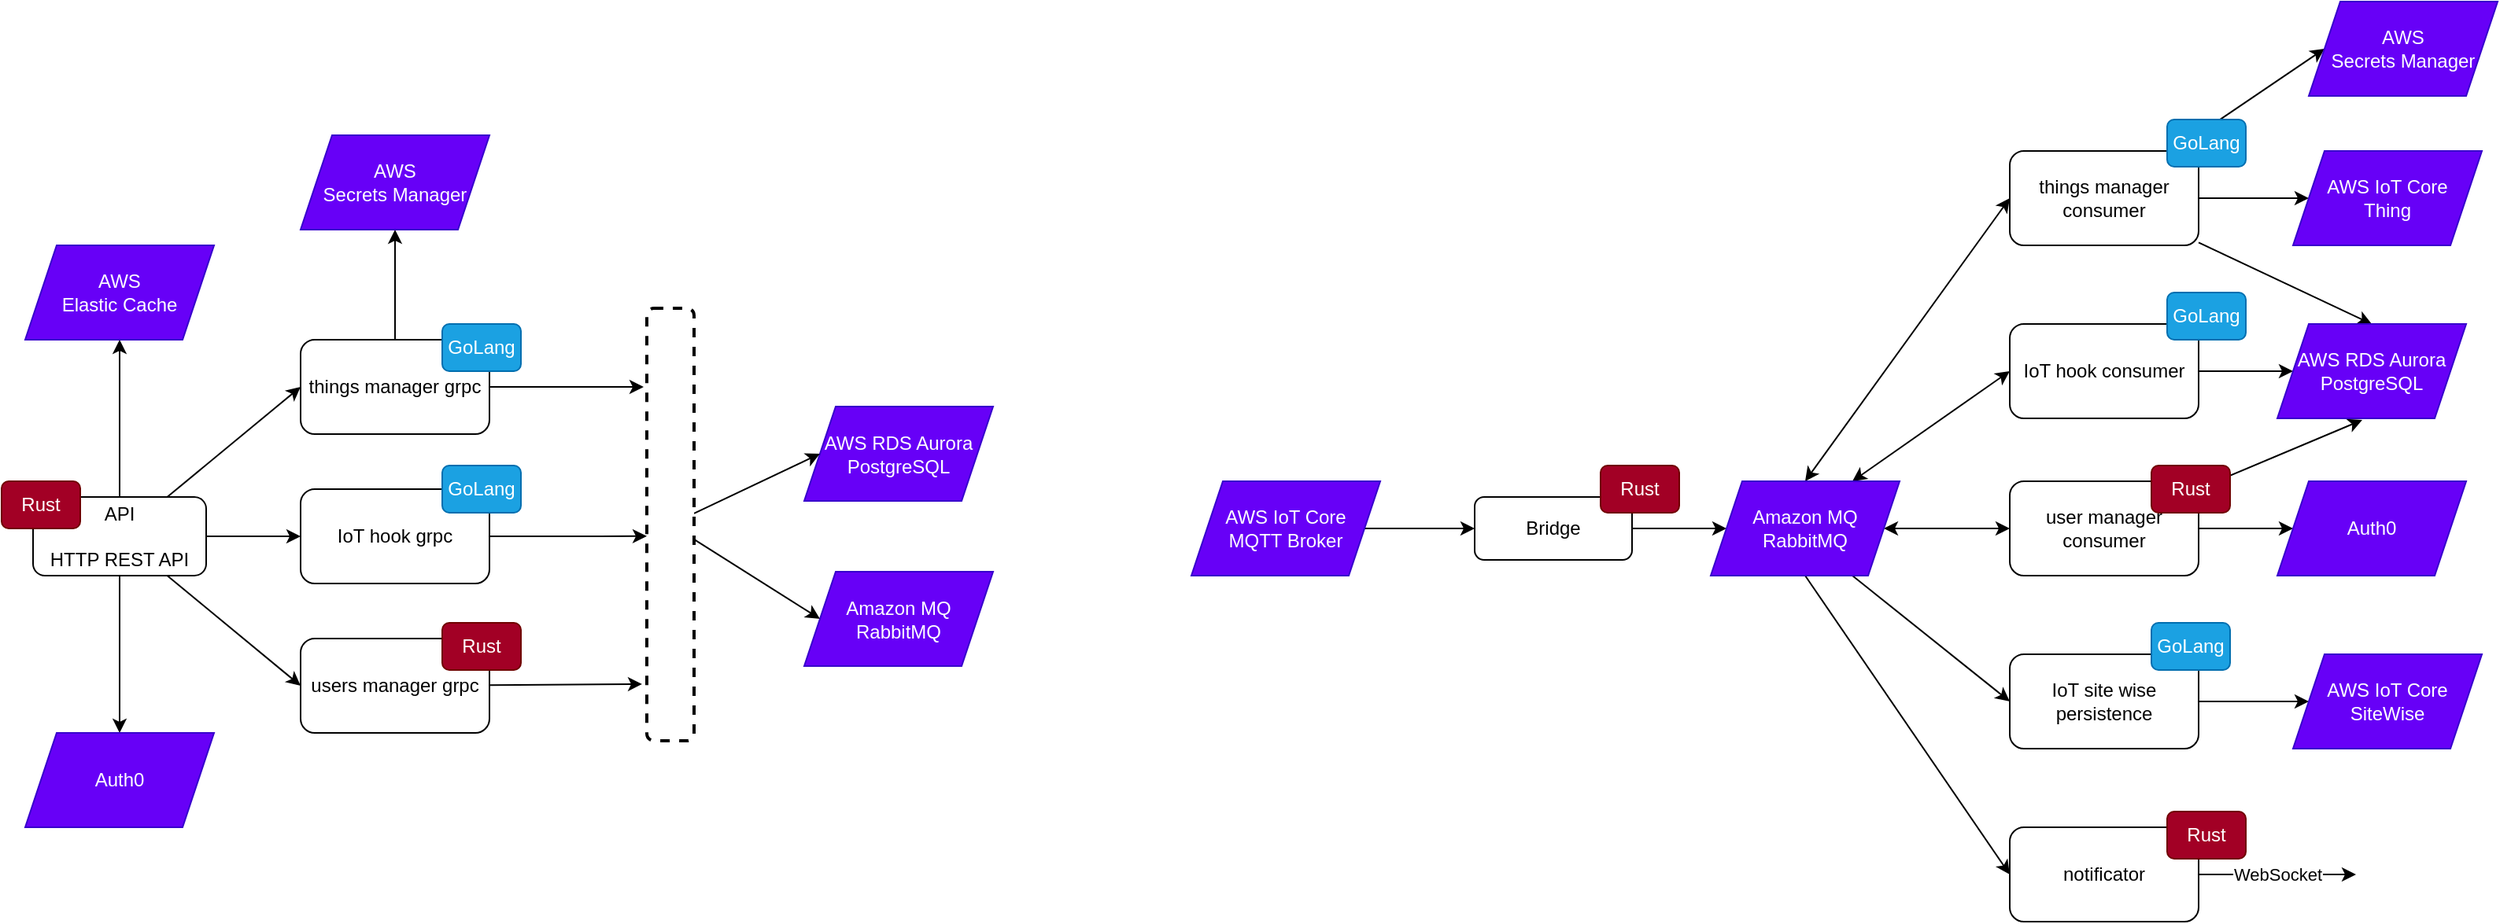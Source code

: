 <mxfile>
    <diagram id="7XnDflL5jBeqPy--ubXq" name="v1">
        <mxGraphModel dx="2580" dy="771" grid="1" gridSize="10" guides="1" tooltips="1" connect="1" arrows="1" fold="1" page="1" pageScale="1" pageWidth="850" pageHeight="1100" math="0" shadow="0">
            <root>
                <mxCell id="0"/>
                <mxCell id="1" parent="0"/>
                <mxCell id="9" style="edgeStyle=none;html=1;entryX=0;entryY=0.5;entryDx=0;entryDy=0;" parent="1" source="2" target="8" edge="1">
                    <mxGeometry relative="1" as="geometry"/>
                </mxCell>
                <mxCell id="11" style="edgeStyle=none;html=1;entryX=0;entryY=0.5;entryDx=0;entryDy=0;" parent="1" source="2" target="10" edge="1">
                    <mxGeometry relative="1" as="geometry"/>
                </mxCell>
                <mxCell id="13" style="edgeStyle=none;html=1;entryX=0;entryY=0.5;entryDx=0;entryDy=0;" parent="1" source="2" target="12" edge="1">
                    <mxGeometry relative="1" as="geometry"/>
                </mxCell>
                <mxCell id="65" style="edgeStyle=none;html=1;entryX=0.5;entryY=0;entryDx=0;entryDy=0;" parent="1" source="2" target="64" edge="1">
                    <mxGeometry relative="1" as="geometry"/>
                </mxCell>
                <mxCell id="67" style="edgeStyle=none;html=1;entryX=0.5;entryY=1;entryDx=0;entryDy=0;" parent="1" source="2" target="66" edge="1">
                    <mxGeometry relative="1" as="geometry"/>
                </mxCell>
                <mxCell id="2" value="API&lt;br&gt;&lt;br&gt;HTTP REST API" style="rounded=1;whiteSpace=wrap;html=1;" parent="1" vertex="1">
                    <mxGeometry x="-720" y="695" width="110" height="50" as="geometry"/>
                </mxCell>
                <mxCell id="7" style="edgeStyle=none;html=1;entryX=0;entryY=0.5;entryDx=0;entryDy=0;" parent="1" source="3" target="44" edge="1">
                    <mxGeometry relative="1" as="geometry">
                        <mxPoint x="356" y="715" as="targetPoint"/>
                    </mxGeometry>
                </mxCell>
                <mxCell id="3" value="Bridge" style="rounded=1;whiteSpace=wrap;html=1;" parent="1" vertex="1">
                    <mxGeometry x="196" y="695" width="100" height="40" as="geometry"/>
                </mxCell>
                <mxCell id="5" style="edgeStyle=none;html=1;entryX=0;entryY=0.5;entryDx=0;entryDy=0;exitX=1;exitY=0.5;exitDx=0;exitDy=0;" parent="1" source="35" target="3" edge="1">
                    <mxGeometry relative="1" as="geometry">
                        <mxPoint x="126" y="715" as="sourcePoint"/>
                    </mxGeometry>
                </mxCell>
                <mxCell id="15" style="edgeStyle=none;html=1;entryX=0;entryY=0.5;entryDx=0;entryDy=0;exitX=0.5;exitY=0;exitDx=0;exitDy=0;startArrow=classic;startFill=1;" parent="1" source="44" target="14" edge="1">
                    <mxGeometry relative="1" as="geometry">
                        <mxPoint x="422.905" y="695" as="sourcePoint"/>
                    </mxGeometry>
                </mxCell>
                <mxCell id="17" style="edgeStyle=none;html=1;entryX=0;entryY=0.5;entryDx=0;entryDy=0;exitX=0.75;exitY=0;exitDx=0;exitDy=0;startArrow=classic;startFill=1;" parent="1" source="44" target="16" edge="1">
                    <mxGeometry relative="1" as="geometry">
                        <mxPoint x="436" y="695" as="sourcePoint"/>
                    </mxGeometry>
                </mxCell>
                <mxCell id="19" style="edgeStyle=none;html=1;entryX=0;entryY=0.5;entryDx=0;entryDy=0;exitX=0.75;exitY=1;exitDx=0;exitDy=0;startArrow=none;startFill=0;" parent="1" source="44" target="18" edge="1">
                    <mxGeometry relative="1" as="geometry">
                        <mxPoint x="433.727" y="735" as="sourcePoint"/>
                    </mxGeometry>
                </mxCell>
                <mxCell id="21" style="edgeStyle=none;html=1;entryX=0;entryY=0.5;entryDx=0;entryDy=0;exitX=0.5;exitY=1;exitDx=0;exitDy=0;" parent="1" source="44" target="20" edge="1">
                    <mxGeometry relative="1" as="geometry">
                        <mxPoint x="536" y="885" as="targetPoint"/>
                        <mxPoint x="422.364" y="735" as="sourcePoint"/>
                    </mxGeometry>
                </mxCell>
                <mxCell id="24" style="edgeStyle=none;html=1;entryX=0;entryY=0.5;entryDx=0;entryDy=0;exitX=1;exitY=0.5;exitDx=0;exitDy=0;startArrow=classic;startFill=1;" parent="1" source="44" target="23" edge="1">
                    <mxGeometry relative="1" as="geometry">
                        <mxPoint x="466" y="715" as="sourcePoint"/>
                    </mxGeometry>
                </mxCell>
                <mxCell id="50" style="edgeStyle=none;html=1;entryX=-0.067;entryY=0.182;entryDx=0;entryDy=0;entryPerimeter=0;startArrow=none;startFill=0;" parent="1" source="8" target="49" edge="1">
                    <mxGeometry relative="1" as="geometry"/>
                </mxCell>
                <mxCell id="69" style="edgeStyle=none;html=1;" parent="1" source="8" target="68" edge="1">
                    <mxGeometry relative="1" as="geometry"/>
                </mxCell>
                <mxCell id="8" value="things manager grpc" style="rounded=1;whiteSpace=wrap;html=1;" parent="1" vertex="1">
                    <mxGeometry x="-550" y="595" width="120" height="60" as="geometry"/>
                </mxCell>
                <mxCell id="51" style="edgeStyle=none;html=1;entryX=0;entryY=0.527;entryDx=0;entryDy=0;entryPerimeter=0;startArrow=none;startFill=0;" parent="1" source="10" target="49" edge="1">
                    <mxGeometry relative="1" as="geometry"/>
                </mxCell>
                <mxCell id="10" value="IoT hook grpc" style="rounded=1;whiteSpace=wrap;html=1;" parent="1" vertex="1">
                    <mxGeometry x="-550" y="690" width="120" height="60" as="geometry"/>
                </mxCell>
                <mxCell id="52" style="edgeStyle=none;html=1;entryX=-0.1;entryY=0.869;entryDx=0;entryDy=0;entryPerimeter=0;startArrow=none;startFill=0;" parent="1" source="12" target="49" edge="1">
                    <mxGeometry relative="1" as="geometry"/>
                </mxCell>
                <mxCell id="12" value="users manager grpc" style="rounded=1;whiteSpace=wrap;html=1;" parent="1" vertex="1">
                    <mxGeometry x="-550" y="785" width="120" height="60" as="geometry"/>
                </mxCell>
                <mxCell id="40" style="edgeStyle=none;html=1;entryX=0;entryY=0.5;entryDx=0;entryDy=0;" parent="1" source="14" target="38" edge="1">
                    <mxGeometry relative="1" as="geometry"/>
                </mxCell>
                <mxCell id="58" style="edgeStyle=none;html=1;entryX=0.5;entryY=0;entryDx=0;entryDy=0;startArrow=none;startFill=0;" parent="1" source="14" target="55" edge="1">
                    <mxGeometry relative="1" as="geometry"/>
                </mxCell>
                <mxCell id="72" style="edgeStyle=none;html=1;entryX=0;entryY=0.5;entryDx=0;entryDy=0;" parent="1" source="14" target="71" edge="1">
                    <mxGeometry relative="1" as="geometry"/>
                </mxCell>
                <mxCell id="14" value="things manager consumer" style="rounded=1;whiteSpace=wrap;html=1;" parent="1" vertex="1">
                    <mxGeometry x="536" y="475" width="120" height="60" as="geometry"/>
                </mxCell>
                <mxCell id="57" style="edgeStyle=none;html=1;entryX=0;entryY=0.5;entryDx=0;entryDy=0;startArrow=none;startFill=0;" parent="1" source="16" target="55" edge="1">
                    <mxGeometry relative="1" as="geometry"/>
                </mxCell>
                <mxCell id="16" value="IoT hook consumer" style="rounded=1;whiteSpace=wrap;html=1;" parent="1" vertex="1">
                    <mxGeometry x="536" y="585" width="120" height="60" as="geometry"/>
                </mxCell>
                <mxCell id="60" style="edgeStyle=none;html=1;entryX=0;entryY=0.5;entryDx=0;entryDy=0;startArrow=none;startFill=0;" parent="1" source="18" target="36" edge="1">
                    <mxGeometry relative="1" as="geometry"/>
                </mxCell>
                <mxCell id="18" value="&lt;span style=&quot;font-family: &amp;#34;helvetica&amp;#34;&quot;&gt;IoT site wise persistence&lt;/span&gt;" style="rounded=1;whiteSpace=wrap;html=1;" parent="1" vertex="1">
                    <mxGeometry x="536" y="795" width="120" height="60" as="geometry"/>
                </mxCell>
                <mxCell id="22" value="WebSocket" style="edgeStyle=none;html=1;exitX=1;exitY=0.5;exitDx=0;exitDy=0;" parent="1" source="20" edge="1">
                    <mxGeometry relative="1" as="geometry">
                        <mxPoint x="756" y="935" as="targetPoint"/>
                        <mxPoint x="656" y="885" as="sourcePoint"/>
                    </mxGeometry>
                </mxCell>
                <mxCell id="20" value="notificator" style="rounded=1;whiteSpace=wrap;html=1;" parent="1" vertex="1">
                    <mxGeometry x="536" y="905" width="120" height="60" as="geometry"/>
                </mxCell>
                <mxCell id="61" style="edgeStyle=none;html=1;entryX=0.45;entryY=1.017;entryDx=0;entryDy=0;entryPerimeter=0;startArrow=none;startFill=0;" parent="1" source="23" target="55" edge="1">
                    <mxGeometry relative="1" as="geometry"/>
                </mxCell>
                <mxCell id="63" style="edgeStyle=none;html=1;entryX=0;entryY=0.5;entryDx=0;entryDy=0;" parent="1" source="23" target="62" edge="1">
                    <mxGeometry relative="1" as="geometry"/>
                </mxCell>
                <mxCell id="23" value="&lt;span&gt;user manager consumer&lt;/span&gt;" style="rounded=1;whiteSpace=wrap;html=1;" parent="1" vertex="1">
                    <mxGeometry x="536" y="685" width="120" height="60" as="geometry"/>
                </mxCell>
                <mxCell id="25" value="GoLang" style="rounded=1;whiteSpace=wrap;html=1;fillColor=#1ba1e2;fontColor=#ffffff;strokeColor=#006EAF;" parent="1" vertex="1">
                    <mxGeometry x="-460" y="585" width="50" height="30" as="geometry"/>
                </mxCell>
                <mxCell id="26" value="GoLang" style="rounded=1;whiteSpace=wrap;html=1;fillColor=#1ba1e2;fontColor=#ffffff;strokeColor=#006EAF;" parent="1" vertex="1">
                    <mxGeometry x="-460" y="675" width="50" height="30" as="geometry"/>
                </mxCell>
                <mxCell id="27" value="Rust" style="rounded=1;whiteSpace=wrap;html=1;fillColor=#a20025;fontColor=#ffffff;strokeColor=#6F0000;" parent="1" vertex="1">
                    <mxGeometry x="-460" y="775" width="50" height="30" as="geometry"/>
                </mxCell>
                <mxCell id="28" value="Rust" style="rounded=1;whiteSpace=wrap;html=1;fillColor=#a20025;fontColor=#ffffff;strokeColor=#6F0000;" parent="1" vertex="1">
                    <mxGeometry x="-740" y="685" width="50" height="30" as="geometry"/>
                </mxCell>
                <mxCell id="29" value="Rust" style="rounded=1;whiteSpace=wrap;html=1;fillColor=#a20025;fontColor=#ffffff;strokeColor=#6F0000;" parent="1" vertex="1">
                    <mxGeometry x="636" y="895" width="50" height="30" as="geometry"/>
                </mxCell>
                <mxCell id="30" value="Rust" style="rounded=1;whiteSpace=wrap;html=1;fillColor=#a20025;fontColor=#ffffff;strokeColor=#6F0000;" parent="1" vertex="1">
                    <mxGeometry x="626" y="675" width="50" height="30" as="geometry"/>
                </mxCell>
                <mxCell id="31" value="GoLang" style="rounded=1;whiteSpace=wrap;html=1;fillColor=#1ba1e2;fontColor=#ffffff;strokeColor=#006EAF;" parent="1" vertex="1">
                    <mxGeometry x="626" y="775" width="50" height="30" as="geometry"/>
                </mxCell>
                <mxCell id="32" value="GoLang" style="rounded=1;whiteSpace=wrap;html=1;fillColor=#1ba1e2;fontColor=#ffffff;strokeColor=#006EAF;" parent="1" vertex="1">
                    <mxGeometry x="636" y="565" width="50" height="30" as="geometry"/>
                </mxCell>
                <mxCell id="33" value="GoLang" style="rounded=1;whiteSpace=wrap;html=1;fillColor=#1ba1e2;fontColor=#ffffff;strokeColor=#006EAF;" parent="1" vertex="1">
                    <mxGeometry x="636" y="455" width="50" height="30" as="geometry"/>
                </mxCell>
                <mxCell id="34" value="Rust" style="rounded=1;whiteSpace=wrap;html=1;fillColor=#a20025;fontColor=#ffffff;strokeColor=#6F0000;" parent="1" vertex="1">
                    <mxGeometry x="276" y="675" width="50" height="30" as="geometry"/>
                </mxCell>
                <mxCell id="35" value="AWS IoT Core&lt;br&gt;MQTT Broker" style="shape=parallelogram;perimeter=parallelogramPerimeter;whiteSpace=wrap;html=1;fixedSize=1;fillColor=#6700F7;fontColor=#ffffff;strokeColor=#3700CC;" parent="1" vertex="1">
                    <mxGeometry x="16" y="685" width="120" height="60" as="geometry"/>
                </mxCell>
                <mxCell id="36" value="AWS IoT Core&lt;br&gt;SiteWise" style="shape=parallelogram;perimeter=parallelogramPerimeter;whiteSpace=wrap;html=1;fixedSize=1;fillColor=#6700F7;fontColor=#ffffff;strokeColor=#3700CC;" parent="1" vertex="1">
                    <mxGeometry x="716" y="795" width="120" height="60" as="geometry"/>
                </mxCell>
                <mxCell id="38" value="AWS IoT Core&lt;br&gt;Thing" style="shape=parallelogram;perimeter=parallelogramPerimeter;whiteSpace=wrap;html=1;fixedSize=1;fillColor=#6700F7;fontColor=#ffffff;strokeColor=#3700CC;" parent="1" vertex="1">
                    <mxGeometry x="716" y="475" width="120" height="60" as="geometry"/>
                </mxCell>
                <mxCell id="41" value="AWS RDS Aurora&lt;br&gt;PostgreSQL" style="shape=parallelogram;perimeter=parallelogramPerimeter;whiteSpace=wrap;html=1;fixedSize=1;fillColor=#6700F7;fontColor=#ffffff;strokeColor=#3700CC;" parent="1" vertex="1">
                    <mxGeometry x="-230" y="637.5" width="120" height="60" as="geometry"/>
                </mxCell>
                <mxCell id="44" value="Amazon MQ&lt;br&gt;RabbitMQ" style="shape=parallelogram;perimeter=parallelogramPerimeter;whiteSpace=wrap;html=1;fixedSize=1;fillColor=#6700F7;fontColor=#ffffff;strokeColor=#3700CC;" parent="1" vertex="1">
                    <mxGeometry x="346" y="685" width="120" height="60" as="geometry"/>
                </mxCell>
                <mxCell id="45" value="Amazon MQ&lt;br&gt;RabbitMQ" style="shape=parallelogram;perimeter=parallelogramPerimeter;whiteSpace=wrap;html=1;fixedSize=1;fillColor=#6700F7;fontColor=#ffffff;strokeColor=#3700CC;" parent="1" vertex="1">
                    <mxGeometry x="-230" y="742.5" width="120" height="60" as="geometry"/>
                </mxCell>
                <mxCell id="53" style="edgeStyle=none;html=1;entryX=0;entryY=0.5;entryDx=0;entryDy=0;startArrow=none;startFill=0;" parent="1" source="49" target="41" edge="1">
                    <mxGeometry relative="1" as="geometry"/>
                </mxCell>
                <mxCell id="54" style="edgeStyle=none;html=1;entryX=0;entryY=0.5;entryDx=0;entryDy=0;startArrow=none;startFill=0;" parent="1" source="49" target="45" edge="1">
                    <mxGeometry relative="1" as="geometry"/>
                </mxCell>
                <mxCell id="49" value="" style="rounded=1;whiteSpace=wrap;html=1;dashed=1;strokeWidth=2;" parent="1" vertex="1">
                    <mxGeometry x="-330" y="575" width="30" height="275" as="geometry"/>
                </mxCell>
                <mxCell id="55" value="AWS RDS Aurora&lt;br&gt;PostgreSQL" style="shape=parallelogram;perimeter=parallelogramPerimeter;whiteSpace=wrap;html=1;fixedSize=1;fillColor=#6700F7;fontColor=#ffffff;strokeColor=#3700CC;" parent="1" vertex="1">
                    <mxGeometry x="706" y="585" width="120" height="60" as="geometry"/>
                </mxCell>
                <mxCell id="62" value="Auth0" style="shape=parallelogram;perimeter=parallelogramPerimeter;whiteSpace=wrap;html=1;fixedSize=1;fillColor=#6700F7;fontColor=#ffffff;strokeColor=#3700CC;" parent="1" vertex="1">
                    <mxGeometry x="706" y="685" width="120" height="60" as="geometry"/>
                </mxCell>
                <mxCell id="64" value="Auth0" style="shape=parallelogram;perimeter=parallelogramPerimeter;whiteSpace=wrap;html=1;fixedSize=1;fillColor=#6700F7;fontColor=#ffffff;strokeColor=#3700CC;" parent="1" vertex="1">
                    <mxGeometry x="-725" y="845" width="120" height="60" as="geometry"/>
                </mxCell>
                <mxCell id="66" value="AWS &lt;br&gt;Elastic Cache" style="shape=parallelogram;perimeter=parallelogramPerimeter;whiteSpace=wrap;html=1;fixedSize=1;fillColor=#6700F7;fontColor=#ffffff;strokeColor=#3700CC;" parent="1" vertex="1">
                    <mxGeometry x="-725" y="535" width="120" height="60" as="geometry"/>
                </mxCell>
                <mxCell id="68" value="AWS &lt;br&gt;Secrets Manager" style="shape=parallelogram;perimeter=parallelogramPerimeter;whiteSpace=wrap;html=1;fixedSize=1;fillColor=#6700F7;fontColor=#ffffff;strokeColor=#3700CC;" parent="1" vertex="1">
                    <mxGeometry x="-550" y="465" width="120" height="60" as="geometry"/>
                </mxCell>
                <mxCell id="71" value="AWS &lt;br&gt;Secrets Manager" style="shape=parallelogram;perimeter=parallelogramPerimeter;whiteSpace=wrap;html=1;fixedSize=1;fillColor=#6700F7;fontColor=#ffffff;strokeColor=#3700CC;" parent="1" vertex="1">
                    <mxGeometry x="726" y="380" width="120" height="60" as="geometry"/>
                </mxCell>
            </root>
        </mxGraphModel>
    </diagram>
</mxfile>